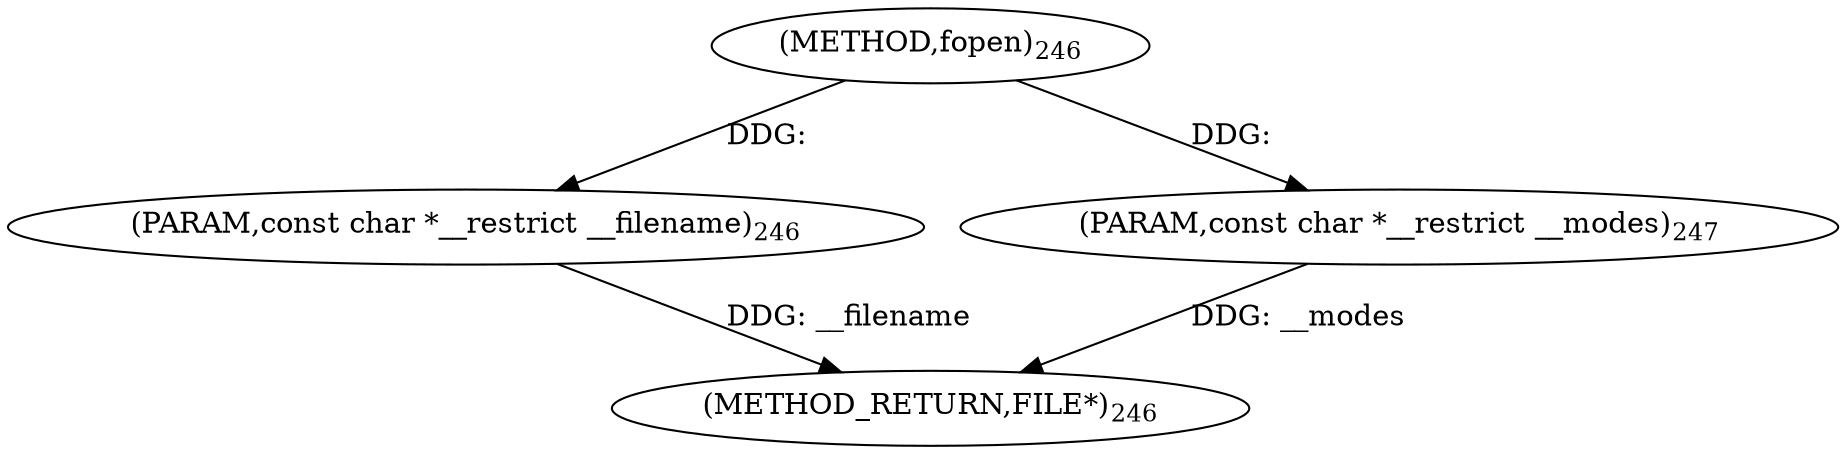 digraph "fopen" {  
"30138" [label = <(METHOD,fopen)<SUB>246</SUB>> ]
"30141" [label = <(METHOD_RETURN,FILE*)<SUB>246</SUB>> ]
"30139" [label = <(PARAM,const char *__restrict __filename)<SUB>246</SUB>> ]
"30140" [label = <(PARAM,const char *__restrict __modes)<SUB>247</SUB>> ]
  "30139" -> "30141"  [ label = "DDG: __filename"] 
  "30140" -> "30141"  [ label = "DDG: __modes"] 
  "30138" -> "30139"  [ label = "DDG: "] 
  "30138" -> "30140"  [ label = "DDG: "] 
}
